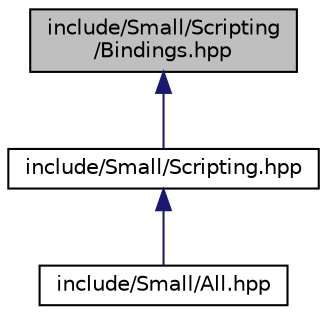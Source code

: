 digraph "include/Small/Scripting/Bindings.hpp"
{
 // INTERACTIVE_SVG=YES
  edge [fontname="Helvetica",fontsize="10",labelfontname="Helvetica",labelfontsize="10"];
  node [fontname="Helvetica",fontsize="10",shape=record];
  Node1 [label="include/Small/Scripting\l/Bindings.hpp",height=0.2,width=0.4,color="black", fillcolor="grey75", style="filled", fontcolor="black"];
  Node1 -> Node2 [dir="back",color="midnightblue",fontsize="10",style="solid",fontname="Helvetica"];
  Node2 [label="include/Small/Scripting.hpp",height=0.2,width=0.4,color="black", fillcolor="white", style="filled",URL="$d3/dc8/Scripting_8hpp.html",tooltip="Include all the files from the Scripting folder. "];
  Node2 -> Node3 [dir="back",color="midnightblue",fontsize="10",style="solid",fontname="Helvetica"];
  Node3 [label="include/Small/All.hpp",height=0.2,width=0.4,color="black", fillcolor="white", style="filled",URL="$da/d41/All_8hpp.html",tooltip="Include the needed files to start a project using the library. "];
}
